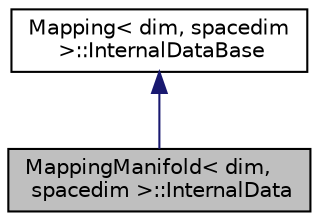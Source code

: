 digraph "MappingManifold&lt; dim, spacedim &gt;::InternalData"
{
 // LATEX_PDF_SIZE
  edge [fontname="Helvetica",fontsize="10",labelfontname="Helvetica",labelfontsize="10"];
  node [fontname="Helvetica",fontsize="10",shape=record];
  Node1 [label="MappingManifold\< dim,\l spacedim \>::InternalData",height=0.2,width=0.4,color="black", fillcolor="grey75", style="filled", fontcolor="black",tooltip=" "];
  Node2 -> Node1 [dir="back",color="midnightblue",fontsize="10",style="solid",fontname="Helvetica"];
  Node2 [label="Mapping\< dim, spacedim\l \>::InternalDataBase",height=0.2,width=0.4,color="black", fillcolor="white", style="filled",URL="$classMapping_1_1InternalDataBase.html",tooltip=" "];
}
